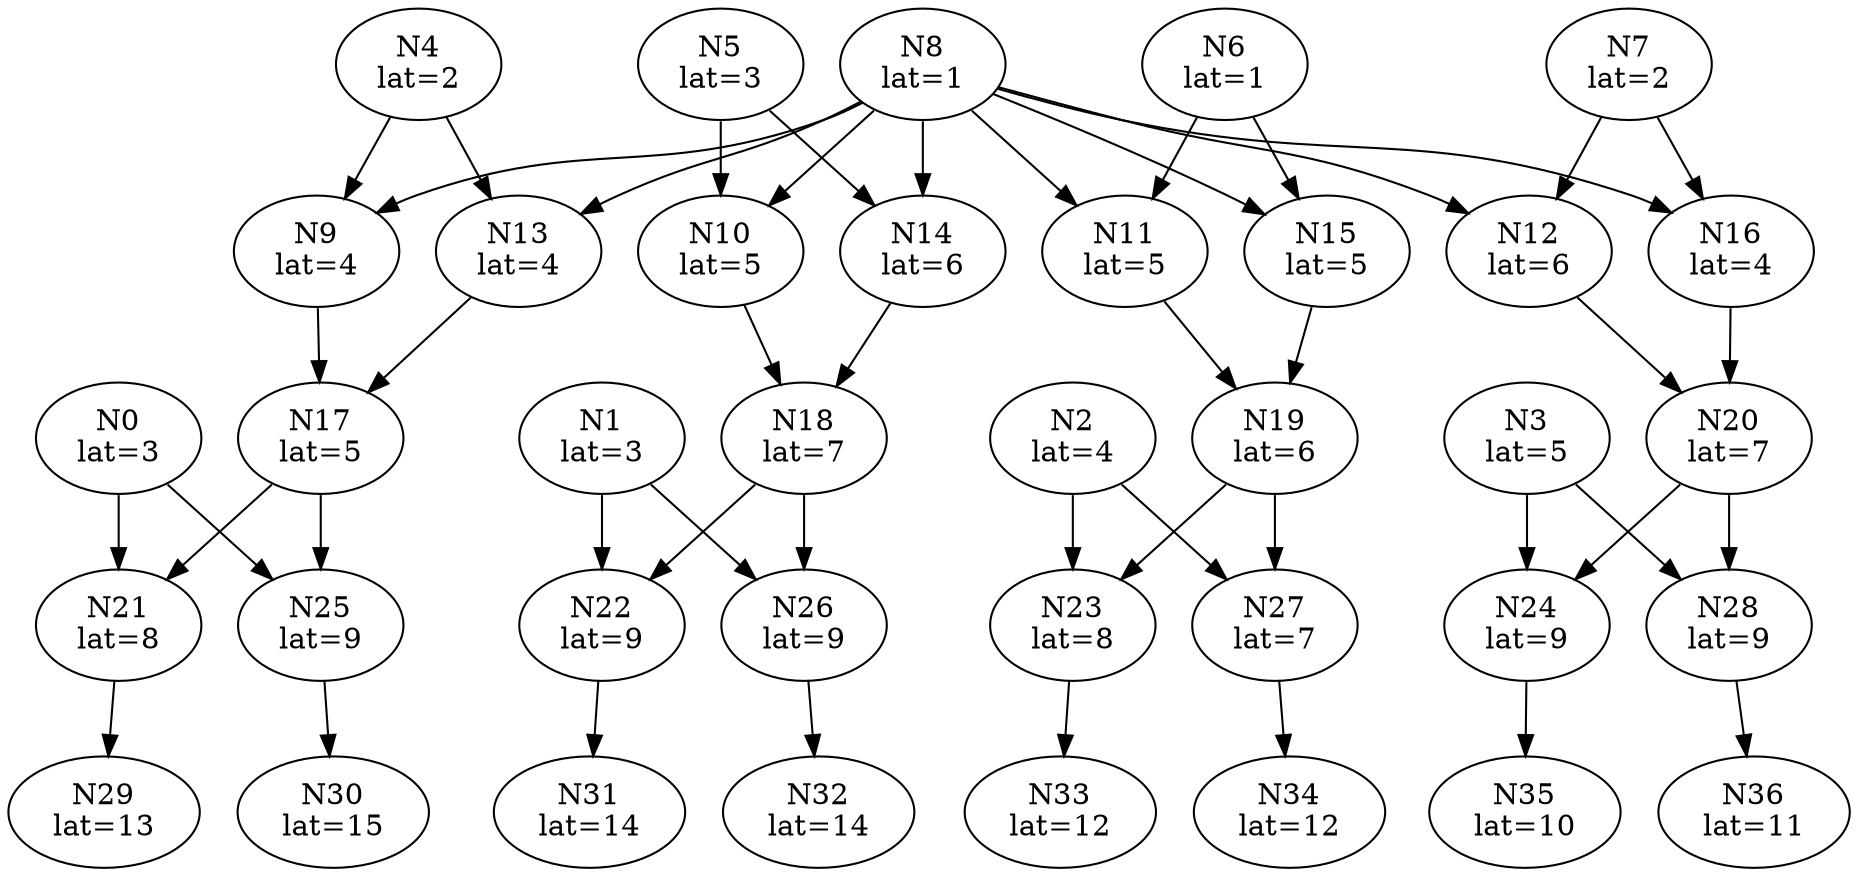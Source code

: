 Digraph G {
"N0"[label = "\N\nlat=3"];
"N1"[label = "\N\nlat=3"];
"N2"[label = "\N\nlat=4"];
"N3"[label = "\N\nlat=5"];
"N4"[label = "\N\nlat=2"];
"N5"[label = "\N\nlat=3"];
"N6"[label = "\N\nlat=1"];
"N7"[label = "\N\nlat=2"];
"N8"[label = "\N\nlat=1"];
"N9"[label = "\N\nlat=4"];
"N4"->"N9";
"N8"->"N9";
"N10"[label = "\N\nlat=5"];
"N5"->"N10";
"N8"->"N10";
"N11"[label = "\N\nlat=5"];
"N6"->"N11";
"N8"->"N11";
"N12"[label = "\N\nlat=6"];
"N7"->"N12";
"N8"->"N12";
"N13"[label = "\N\nlat=4"];
"N4"->"N13";
"N8"->"N13";
"N14"[label = "\N\nlat=6"];
"N5"->"N14";
"N8"->"N14";
"N15"[label = "\N\nlat=5"];
"N6"->"N15";
"N8"->"N15";
"N16"[label = "\N\nlat=4"];
"N7"->"N16";
"N8"->"N16";
"N17"[label = "\N\nlat=5"];
"N9"->"N17";
"N13"->"N17";
"N18"[label = "\N\nlat=7"];
"N10"->"N18";
"N14"->"N18";
"N19"[label = "\N\nlat=6"];
"N11"->"N19";
"N15"->"N19";
"N20"[label = "\N\nlat=7"];
"N12"->"N20";
"N16"->"N20";
"N21"[label = "\N\nlat=8"];
"N0"->"N21";
"N17"->"N21";
"N22"[label = "\N\nlat=9"];
"N1"->"N22";
"N18"->"N22";
"N23"[label = "\N\nlat=8"];
"N2"->"N23";
"N19"->"N23";
"N24"[label = "\N\nlat=9"];
"N3"->"N24";
"N20"->"N24";
"N25"[label = "\N\nlat=9"];
"N0"->"N25";
"N17"->"N25";
"N26"[label = "\N\nlat=9"];
"N1"->"N26";
"N18"->"N26";
"N27"[label = "\N\nlat=7"];
"N2"->"N27";
"N19"->"N27";
"N28"[label = "\N\nlat=9"];
"N3"->"N28";
"N20"->"N28";
"N29"[label = "\N\nlat=13"];
"N21"->"N29";
"N30"[label = "\N\nlat=15"];
"N25"->"N30";
"N31"[label = "\N\nlat=14"];
"N22"->"N31";
"N32"[label = "\N\nlat=14"];
"N26"->"N32";
"N33"[label = "\N\nlat=12"];
"N23"->"N33";
"N34"[label = "\N\nlat=12"];
"N27"->"N34";
"N35"[label = "\N\nlat=10"];
"N24"->"N35";
"N36"[label = "\N\nlat=11"];
"N28"->"N36";
}
